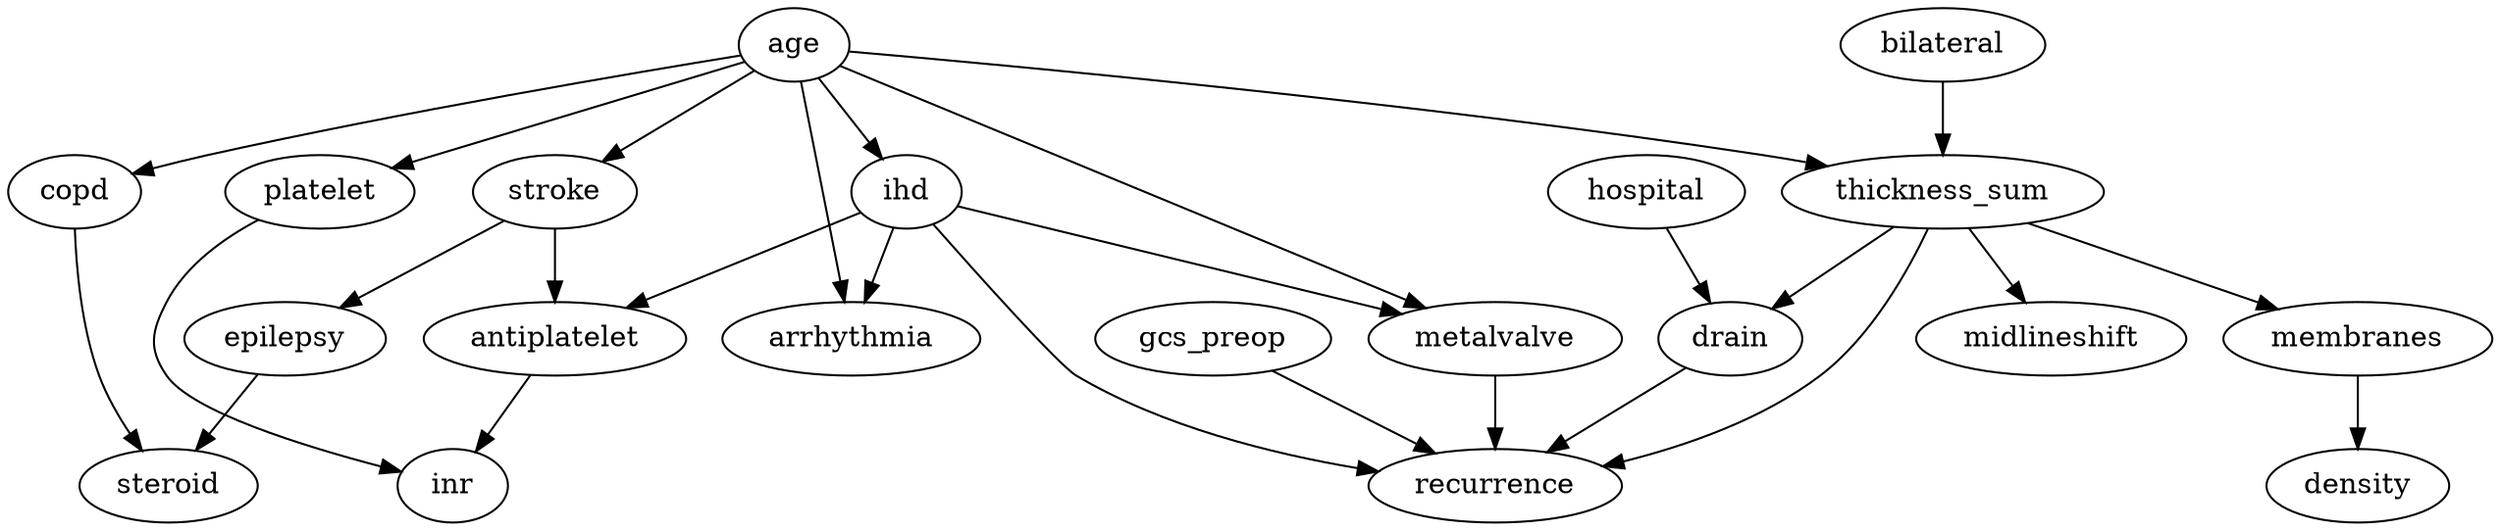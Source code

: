 digraph {
age -> arrhythmia;
age -> copd;
age -> ihd ;
age -> metalvalve;
age -> platelet;
age -> stroke;
age -> thickness_sum;
antiplatelet -> inr;
bilateral -> thickness_sum;
copd -> steroid;
drain -> recurrence;
epilepsy -> steroid;
gcs_preop -> recurrence;
hospital -> drain;
ihd -> antiplatelet;
ihd -> arrhythmia;
ihd -> metalvalve;
ihd -> recurrence;
membranes -> density;
metalvalve -> recurrence;
platelet -> inr;
stroke -> antiplatelet;
stroke -> epilepsy;
thickness_sum -> drain;
thickness_sum -> membranes;
thickness_sum -> midlineshift;
thickness_sum -> recurrence;
}